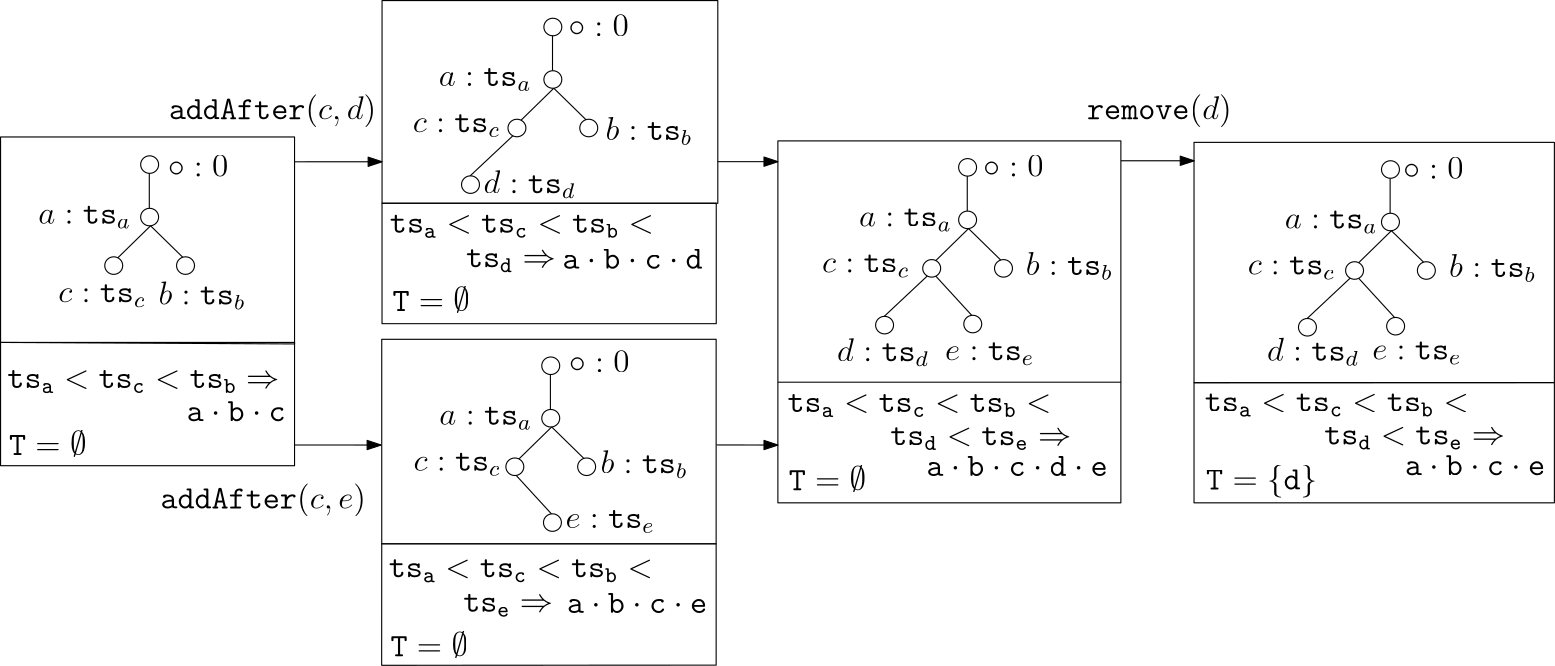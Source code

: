 <?xml version="1.0"?>
<!DOCTYPE ipe SYSTEM "ipe.dtd">
<ipe version="70206" creator="Ipe 7.2.7">
<info created="D:20180702124632" modified="D:20180711161018" pagemode="fullscreen"/>
<ipestyle name="basic">
<symbol name="arrow/arc(spx)">
<path stroke="sym-stroke" fill="sym-stroke" pen="sym-pen">
0 0 m
-1 0.333 l
-1 -0.333 l
h
</path>
</symbol>
<symbol name="arrow/farc(spx)">
<path stroke="sym-stroke" fill="white" pen="sym-pen">
0 0 m
-1 0.333 l
-1 -0.333 l
h
</path>
</symbol>
<symbol name="arrow/ptarc(spx)">
<path stroke="sym-stroke" fill="sym-stroke" pen="sym-pen">
0 0 m
-1 0.333 l
-0.8 0 l
-1 -0.333 l
h
</path>
</symbol>
<symbol name="arrow/fptarc(spx)">
<path stroke="sym-stroke" fill="white" pen="sym-pen">
0 0 m
-1 0.333 l
-0.8 0 l
-1 -0.333 l
h
</path>
</symbol>
<symbol name="mark/circle(sx)" transformations="translations">
<path fill="sym-stroke">
0.6 0 0 0.6 0 0 e
0.4 0 0 0.4 0 0 e
</path>
</symbol>
<symbol name="mark/disk(sx)" transformations="translations">
<path fill="sym-stroke">
0.6 0 0 0.6 0 0 e
</path>
</symbol>
<symbol name="mark/fdisk(sfx)" transformations="translations">
<group>
<path fill="sym-fill">
0.5 0 0 0.5 0 0 e
</path>
<path fill="sym-stroke" fillrule="eofill">
0.6 0 0 0.6 0 0 e
0.4 0 0 0.4 0 0 e
</path>
</group>
</symbol>
<symbol name="mark/box(sx)" transformations="translations">
<path fill="sym-stroke" fillrule="eofill">
-0.6 -0.6 m
0.6 -0.6 l
0.6 0.6 l
-0.6 0.6 l
h
-0.4 -0.4 m
0.4 -0.4 l
0.4 0.4 l
-0.4 0.4 l
h
</path>
</symbol>
<symbol name="mark/square(sx)" transformations="translations">
<path fill="sym-stroke">
-0.6 -0.6 m
0.6 -0.6 l
0.6 0.6 l
-0.6 0.6 l
h
</path>
</symbol>
<symbol name="mark/fsquare(sfx)" transformations="translations">
<group>
<path fill="sym-fill">
-0.5 -0.5 m
0.5 -0.5 l
0.5 0.5 l
-0.5 0.5 l
h
</path>
<path fill="sym-stroke" fillrule="eofill">
-0.6 -0.6 m
0.6 -0.6 l
0.6 0.6 l
-0.6 0.6 l
h
-0.4 -0.4 m
0.4 -0.4 l
0.4 0.4 l
-0.4 0.4 l
h
</path>
</group>
</symbol>
<symbol name="mark/cross(sx)" transformations="translations">
<group>
<path fill="sym-stroke">
-0.43 -0.57 m
0.57 0.43 l
0.43 0.57 l
-0.57 -0.43 l
h
</path>
<path fill="sym-stroke">
-0.43 0.57 m
0.57 -0.43 l
0.43 -0.57 l
-0.57 0.43 l
h
</path>
</group>
</symbol>
<symbol name="arrow/fnormal(spx)">
<path stroke="sym-stroke" fill="white" pen="sym-pen">
0 0 m
-1 0.333 l
-1 -0.333 l
h
</path>
</symbol>
<symbol name="arrow/pointed(spx)">
<path stroke="sym-stroke" fill="sym-stroke" pen="sym-pen">
0 0 m
-1 0.333 l
-0.8 0 l
-1 -0.333 l
h
</path>
</symbol>
<symbol name="arrow/fpointed(spx)">
<path stroke="sym-stroke" fill="white" pen="sym-pen">
0 0 m
-1 0.333 l
-0.8 0 l
-1 -0.333 l
h
</path>
</symbol>
<symbol name="arrow/linear(spx)">
<path stroke="sym-stroke" pen="sym-pen">
-1 0.333 m
0 0 l
-1 -0.333 l
</path>
</symbol>
<symbol name="arrow/fdouble(spx)">
<path stroke="sym-stroke" fill="white" pen="sym-pen">
0 0 m
-1 0.333 l
-1 -0.333 l
h
-1 0 m
-2 0.333 l
-2 -0.333 l
h
</path>
</symbol>
<symbol name="arrow/double(spx)">
<path stroke="sym-stroke" fill="sym-stroke" pen="sym-pen">
0 0 m
-1 0.333 l
-1 -0.333 l
h
-1 0 m
-2 0.333 l
-2 -0.333 l
h
</path>
</symbol>
<pen name="heavier" value="0.8"/>
<pen name="fat" value="1.2"/>
<pen name="ultrafat" value="2"/>
<symbolsize name="large" value="5"/>
<symbolsize name="small" value="2"/>
<symbolsize name="tiny" value="1.1"/>
<arrowsize name="large" value="10"/>
<arrowsize name="small" value="5"/>
<arrowsize name="tiny" value="3"/>
<color name="red" value="1 0 0"/>
<color name="green" value="0 1 0"/>
<color name="blue" value="0 0 1"/>
<color name="yellow" value="1 1 0"/>
<color name="orange" value="1 0.647 0"/>
<color name="gold" value="1 0.843 0"/>
<color name="purple" value="0.627 0.125 0.941"/>
<color name="gray" value="0.745"/>
<color name="brown" value="0.647 0.165 0.165"/>
<color name="navy" value="0 0 0.502"/>
<color name="pink" value="1 0.753 0.796"/>
<color name="seagreen" value="0.18 0.545 0.341"/>
<color name="turquoise" value="0.251 0.878 0.816"/>
<color name="violet" value="0.933 0.51 0.933"/>
<color name="darkblue" value="0 0 0.545"/>
<color name="darkcyan" value="0 0.545 0.545"/>
<color name="darkgray" value="0.663"/>
<color name="darkgreen" value="0 0.392 0"/>
<color name="darkmagenta" value="0.545 0 0.545"/>
<color name="darkorange" value="1 0.549 0"/>
<color name="darkred" value="0.545 0 0"/>
<color name="lightblue" value="0.678 0.847 0.902"/>
<color name="lightcyan" value="0.878 1 1"/>
<color name="lightgray" value="0.827"/>
<color name="lightgreen" value="0.565 0.933 0.565"/>
<color name="lightyellow" value="1 1 0.878"/>
<dashstyle name="dashed" value="[4] 0"/>
<dashstyle name="dotted" value="[1 3] 0"/>
<dashstyle name="dash dotted" value="[4 2 1 2] 0"/>
<dashstyle name="dash dot dotted" value="[4 2 1 2 1 2] 0"/>
<textsize name="large" value="\large"/>
<textsize name="Large" value="\Large"/>
<textsize name="LARGE" value="\LARGE"/>
<textsize name="huge" value="\huge"/>
<textsize name="Huge" value="\Huge"/>
<textsize name="small" value="\small"/>
<textsize name="footnote" value="\footnotesize"/>
<textsize name="tiny" value="\tiny"/>
<textstyle name="center" begin="\begin{center}" end="\end{center}"/>
<textstyle name="itemize" begin="\begin{itemize}" end="\end{itemize}"/>
<textstyle name="item" begin="\begin{itemize}\item{}" end="\end{itemize}"/>
<gridsize name="4 pts" value="4"/>
<gridsize name="8 pts (~3 mm)" value="8"/>
<gridsize name="16 pts (~6 mm)" value="16"/>
<gridsize name="32 pts (~12 mm)" value="32"/>
<gridsize name="10 pts (~3.5 mm)" value="10"/>
<gridsize name="20 pts (~7 mm)" value="20"/>
<gridsize name="14 pts (~5 mm)" value="14"/>
<gridsize name="28 pts (~10 mm)" value="28"/>
<gridsize name="56 pts (~20 mm)" value="56"/>
<anglesize name="90 deg" value="90"/>
<anglesize name="60 deg" value="60"/>
<anglesize name="45 deg" value="45"/>
<anglesize name="30 deg" value="30"/>
<anglesize name="22.5 deg" value="22.5"/>
<opacity name="10%" value="0.1"/>
<opacity name="30%" value="0.3"/>
<opacity name="50%" value="0.5"/>
<opacity name="75%" value="0.75"/>
<tiling name="falling" angle="-60" step="4" width="1"/>
<tiling name="rising" angle="30" step="4" width="1"/>
</ipestyle>
<page>
<layer name="alpha"/>
<view layers="alpha" active="alpha"/>
<path layer="alpha" matrix="0.80771 0 0 0.789474 11.8299 551.476" stroke="black">
4 0 0 4 92 240 e
</path>
<path matrix="0.80771 0 0 0.789474 11.8299 532.579" stroke="black">
4 0 0 4 92 240 e
</path>
<group matrix="0.80771 0 0 0.789474 21.8948 374.589">
<path matrix="1 0 0 1 -28.4614 178" stroke="black">
4 0 0 4 92 240 e
</path>
<path matrix="1 0 0 1 3.5386 178" stroke="black">
4 0 0 4 92 240 e
</path>
</group>
<path matrix="0.80771 0 0 0.789474 5.91912 374.684" stroke="black">
99.1678 459.939 m
99.1678 443.997 l
99.1678 443.997 l
</path>
<path matrix="0.80771 0 0 0.789474 5.91912 374.684" stroke="black">
99.7334 436.022 m
114.073 421.682 l
114.073 421.682 l
</path>
<text matrix="0.80771 0 0 0.789474 1.58349 362.133" transformations="translations" pos="128 416" stroke="black" type="label" width="31.295" height="8.305" depth="1.79" halign="center" valign="baseline" size="large" style="math">b : \mathtt{ts}_{b}</text>
<text matrix="0.80771 0 0 0.789474 -40.674 391.269" transformations="translations" pos="128 416" stroke="black" type="label" width="33.338" height="6.621" depth="1.79" halign="center" valign="baseline" size="large" style="math">a : \mathtt{ts}_{a}</text>
<path matrix="0.80771 0 0 0.789474 5.91912 374.684" stroke="black">
99.7334 436.022 m
85.1484 421.437 l
85.1484 421.437 l
</path>
<text matrix="0.80771 0 0 0.789474 13.15 370.316" transformations="translations" pos="112 464" stroke="black" type="label" width="21.724" height="7.704" depth="0" halign="center" valign="baseline" size="large" style="math">\circ: 0</text>
<text matrix="0.80771 0 0 0.789474 17.2656 375.632" transformations="translations" pos="64 400" stroke="black" type="label" width="31.401" height="6.621" depth="1.79" halign="center" valign="baseline" size="large" style="math">c: \mathtt{ts}_{c}</text>
<text matrix="0.80771 0 0 0.789474 -184.777 140.789" transformations="translations" pos="272 656" stroke="black" type="label" width="97.877" height="6.621" depth="1.79" valign="bottom" size="large" style="math">\mathtt{ts_a &lt; ts_c &lt; ts_b \Rightarrow}</text>
<text matrix="0.80771 0 0 0.789474 -146.161 143.316" transformations="translations" pos="304 640" stroke="black" type="label" width="35.724" height="7.306" depth="0" valign="bottom" size="large" style="math">\mathtt{a \cdot b \cdot c}</text>
<path matrix="0.80771 0 0 0.789474 156.228 479.056" stroke="black">
4 0 0 4 92 240 e
</path>
<path matrix="0.80771 0 0 0.789474 156.228 460.159" stroke="black">
4 0 0 4 92 240 e
</path>
<group matrix="0.80771 0 0 0.789474 166.293 302.169">
<path matrix="1 0 0 1 -28.4614 178" stroke="black">
4 0 0 4 92 240 e
</path>
<path matrix="1 0 0 1 3.5386 178" stroke="black">
4 0 0 4 92 240 e
</path>
</group>
<path matrix="0.80771 0 0 0.789474 150.317 302.264" stroke="black">
99.1678 459.939 m
99.1678 443.997 l
99.1678 443.997 l
</path>
<path matrix="0.80771 0 0 0.789474 150.317 302.264" stroke="black">
99.7334 436.022 m
114.073 421.682 l
114.073 421.682 l
</path>
<text matrix="0.80771 0 0 0.789474 160.712 301.397" transformations="translations" pos="128 416" stroke="black" type="label" width="31.295" height="8.305" depth="1.79" halign="center" valign="baseline" size="large" style="math">b : \mathtt{ts}_{b}</text>
<text matrix="0.80771 0 0 0.789474 103.724 318.849" transformations="translations" pos="128 416" stroke="black" type="label" width="33.338" height="6.621" depth="1.79" halign="center" valign="baseline" size="large" style="math">a : \mathtt{ts}_{a}</text>
<path matrix="0.80771 0 0 0.789474 150.317 302.264" stroke="black">
99.7334 436.022 m
85.1484 421.437 l
85.1484 421.437 l
</path>
<text matrix="0.80771 0 0 0.789474 157.548 299.896" transformations="translations" pos="112 464" stroke="black" type="label" width="21.724" height="7.704" depth="0" halign="center" valign="baseline" size="large" style="math">\circ: 0</text>
<text matrix="0.80771 0 0 0.789474 145.125 314.896" transformations="translations" pos="64 400" stroke="black" type="label" width="31.401" height="6.621" depth="1.79" halign="center" valign="baseline" size="large" style="math">c: \mathtt{ts}_{c}</text>
<text matrix="0.80771 0 0 0.789474 -47.4564 72.7379" transformations="translations" pos="272 656" stroke="black" type="label" width="95.027" height="6.621" depth="1.79" valign="bottom" size="large" style="math">\mathtt{ts_a &lt; ts_c &lt; ts_b &lt;}</text>
<text matrix="0.80771 0 0 0.789474 -9.22505 74.2642" transformations="translations" pos="304 640" stroke="black" type="label" width="50.51" height="7.306" depth="0" valign="bottom" size="large" style="math">\mathtt{a \cdot b \cdot c \cdot e}</text>
<text matrix="0.80771 0 0 0.789474 200.191 294.317" transformations="translations" pos="64 400" stroke="black" type="label" width="32.049" height="6.621" depth="1.79" halign="center" valign="baseline" size="large" style="math">e: \mathtt{ts}_{e}</text>
<text matrix="0.80771 0 0 0.789474 -42.0105 143.737" transformations="translations" pos="96 624" stroke="black" type="label" width="27.876" height="8.971" depth="0.66" valign="baseline" size="large" style="math">\mathtt{T = \emptyset}</text>
<text matrix="0.80771 0 0 0.789474 95.3308 71.3158" transformations="translations" pos="96 624" stroke="black" type="label" width="27.876" height="8.971" depth="0.66" valign="baseline" size="large" style="math">\mathtt{T = \emptyset}</text>
<path matrix="1 0 0 1 0 6" stroke="black" arrow="normal/small">
138.308 735.955 m
169.808 735.968 l
</path>
<path stroke="black" arrow="normal/small">
138.308 639.998 m
169.44 639.994 l
</path>
<text matrix="0.644326 0.476076 -0.487073 0.629778 151.8 262.344" transformations="translations" pos="320 544" stroke="black" type="label" width="74.685" height="8.965" depth="2.99" valign="baseline" size="large" style="math">\mathtt{addAfter}(c, d)</text>
<path matrix="0.80771 0 0 0.789474 458.531 549.703" stroke="black">
4 0 0 4 92 240 e
</path>
<path matrix="0.80771 0 0 0.789474 458.531 530.806" stroke="black">
4 0 0 4 92 240 e
</path>
<group matrix="0.80771 0 0 0.789474 468.596 372.817">
<path matrix="1 0 0 1 -28.4614 178" stroke="black">
4 0 0 4 92 240 e
</path>
<path matrix="1 0 0 1 3.5386 178" stroke="black">
4 0 0 4 92 240 e
</path>
</group>
<path matrix="0.80771 0 0 0.789474 452.62 372.911" stroke="black">
99.1678 459.939 m
99.1678 443.997 l
99.1678 443.997 l
</path>
<path matrix="0.80771 0 0 0.789474 452.62 372.911" stroke="black">
99.7334 436.022 m
114.073 421.682 l
114.073 421.682 l
</path>
<text matrix="0.80771 0 0 0.789474 466.208 372.044" transformations="translations" pos="128 416" stroke="black" type="label" width="31.295" height="8.305" depth="1.79" halign="center" valign="baseline" size="large" style="math">b : \mathtt{ts}_{b}</text>
<text matrix="0.80771 0 0 0.789474 408.027 389.496" transformations="translations" pos="128 416" stroke="black" type="label" width="33.338" height="6.621" depth="1.79" halign="center" valign="baseline" size="large" style="math">a : \mathtt{ts}_{a}</text>
<path matrix="0.80771 0 0 0.789474 452.62 372.911" stroke="black">
99.7334 436.022 m
85.1484 421.437 l
85.1484 421.437 l
</path>
<text matrix="0.80771 0 0 0.789474 457.851 369.543" transformations="translations" pos="112 464" stroke="black" type="label" width="21.724" height="7.704" depth="0" halign="center" valign="baseline" size="large" style="math">\circ: 0</text>
<text matrix="0.80771 0 0 0.789474 246.27 132.385" transformations="translations" pos="272 656" stroke="black" type="label" width="95.027" height="6.621" depth="1.79" valign="bottom" size="large" style="math">\mathtt{ts_a &lt; ts_c &lt; ts_b &lt;}</text>
<text matrix="0.80771 0 0 0.789474 292.424 123.806" transformations="translations" pos="304 640" stroke="black" type="label" width="50.51" height="7.306" depth="0" valign="bottom" size="large" style="math">\mathtt{a \cdot b \cdot c \cdot e}</text>
<path matrix="0.80771 0 0 0.789474 428.646 492.911" stroke="black">
4 0 0 4 92 240 e
</path>
<path matrix="0.80771 0 0 0.789474 234.538 167.648" stroke="black">
351.34 674.403 m
332.161 655.997 l
</path>
<path matrix="0.80771 0 0 0.789474 460.386 493.298" stroke="black">
4 0 0 4 92 240 e
</path>
<path matrix="0.80771 0 0 0.789474 234.538 167.648" stroke="black">
355.153 674.326 m
371.155 656.464 l
</path>
<text matrix="0.80771 0 0 0.789474 289.309 120.49" transformations="translations" pos="272 656" stroke="black" type="label" width="65.095" height="6.621" depth="1.79" valign="bottom" size="large" style="math">\mathtt{ts_d &lt; ts_e \Rightarrow}</text>
<text matrix="0.80771 0 0 0.789474 388.914 131.332" transformations="translations" pos="96 624" stroke="black" type="label" width="40.005" height="8.965" depth="2.99" valign="baseline" size="large" style="math">\mathtt{T = \{d\}}</text>
<text matrix="0.644326 0.476076 -0.487073 0.629778 148.778 122.218" transformations="translations" pos="320 544" stroke="black" type="label" width="74.028" height="8.965" depth="2.99" valign="baseline" size="large" style="math">\mathtt{addAfter}(c, e)</text>
<path matrix="0.80771 0 0 0.789474 26.843 172.421" stroke="black">
176 544 m
176 544 l
176 544 l
176 544 l
h
</path>
<text matrix="0.80771 0 0 0.789474 445.428 385.543" transformations="translations" pos="64 400" stroke="black" type="label" width="31.401" height="6.621" depth="1.79" halign="center" valign="baseline" size="large" style="math">c: \mathtt{ts}_{c}</text>
<path matrix="0.80771 0 0 0.789474 306.297 550.476" stroke="black">
4 0 0 4 92 240 e
</path>
<path matrix="0.80771 0 0 0.789474 306.297 531.579" stroke="black">
4 0 0 4 92 240 e
</path>
<group matrix="0.80771 0 0 0.789474 316.362 373.589">
<path matrix="1 0 0 1 -28.4614 178" stroke="black">
4 0 0 4 92 240 e
</path>
<path matrix="1 0 0 1 3.5386 178" stroke="black">
4 0 0 4 92 240 e
</path>
</group>
<path matrix="0.80771 0 0 0.789474 300.386 373.684" stroke="black">
99.1678 459.939 m
99.1678 443.997 l
99.1678 443.997 l
</path>
<path matrix="0.80771 0 0 0.789474 300.386 373.684" stroke="black">
99.7334 436.022 m
114.073 421.682 l
114.073 421.682 l
</path>
<text matrix="0.80771 0 0 0.789474 313.782 372.817" transformations="translations" pos="128 416" stroke="black" type="label" width="31.295" height="8.305" depth="1.79" halign="center" valign="baseline" size="large" style="math">b : \mathtt{ts}_{b}</text>
<text matrix="0.80771 0 0 0.789474 254.793 390.269" transformations="translations" pos="128 416" stroke="black" type="label" width="33.338" height="6.621" depth="1.79" halign="center" valign="baseline" size="large" style="math">a : \mathtt{ts}_{a}</text>
<path matrix="0.80771 0 0 0.789474 300.386 373.684" stroke="black">
99.7334 436.022 m
85.1484 421.437 l
85.1484 421.437 l
</path>
<text matrix="0.80771 0 0 0.789474 306.617 370.316" transformations="translations" pos="112 464" stroke="black" type="label" width="21.724" height="7.704" depth="0" halign="center" valign="baseline" size="large" style="math">\circ: 0</text>
<text matrix="0.80771 0 0 0.789474 292.194 386.316" transformations="translations" pos="64 400" stroke="black" type="label" width="31.401" height="6.621" depth="1.79" halign="center" valign="baseline" size="large" style="math">c: \mathtt{ts}_{c}</text>
<text matrix="0.80771 0 0 0.789474 96.0362 132.158" transformations="translations" pos="272 656" stroke="black" type="label" width="95.027" height="6.621" depth="1.79" valign="bottom" size="large" style="math">\mathtt{ts_a &lt; ts_c &lt; ts_b &lt;}</text>
<text matrix="0.80771 0 0 0.789474 120.19 123.579" transformations="translations" pos="304 640" stroke="black" type="label" width="65.297" height="7.306" depth="0" valign="bottom" size="large" style="math">\mathtt{a \cdot b \cdot c \cdot d \cdot e}</text>
<path matrix="0.80771 0 0 0.789474 276.412 493.684" stroke="black">
4 0 0 4 92 240 e
</path>
<path matrix="0.80771 0 0 0.789474 82.3046 168.421" stroke="black">
351.34 674.403 m
332.161 655.997 l
</path>
<text matrix="0.80771 0 0 0.789474 336.837 354.737" transformations="translations" pos="64 400" stroke="black" type="label" width="32.049" height="6.621" depth="1.79" halign="center" valign="baseline" size="large" style="math">e: \mathtt{ts}_{e}</text>
<path matrix="0.80771 0 0 0.789474 308.153 494.071" stroke="black">
4 0 0 4 92 240 e
</path>
<path matrix="0.80771 0 0 0.789474 82.3046 168.421" stroke="black">
355.153 674.326 m
371.155 656.464 l
</path>
<text matrix="0.80771 0 0 0.789474 298.474 354.334" transformations="translations" pos="64 400" stroke="black" type="label" width="33.135" height="8.305" depth="1.79" halign="center" valign="baseline" size="large" style="math">d: \mathtt{ts}_{d}</text>
<text matrix="0.80771 0 0 0.789474 133.075 120.263" transformations="translations" pos="272 656" stroke="black" type="label" width="65.095" height="6.621" depth="1.79" valign="bottom" size="large" style="math">\mathtt{ts_d &lt; ts_e \Rightarrow}</text>
<text matrix="0.80771 0 0 0.789474 238.68 131.105" transformations="translations" pos="96 624" stroke="black" type="label" width="27.876" height="8.971" depth="0.66" valign="baseline" size="large" style="math">\mathtt{T = \emptyset}</text>
<path matrix="0.80771 0 0 0.789474 156.987 601.002" stroke="black">
4 0 0 4 92 240 e
</path>
<path matrix="0.80771 0 0 0.789474 156.987 582.105" stroke="black">
4 0 0 4 92 240 e
</path>
<group matrix="0.80771 0 0 0.789474 167.052 424.116">
<path matrix="1 0 0 1 -28.4614 178" stroke="black">
4 0 0 4 92 240 e
</path>
<path matrix="1 0 0 1 3.5386 178" stroke="black">
4 0 0 4 92 240 e
</path>
</group>
<path matrix="0.80771 0 0 0.789474 151.076 424.211" stroke="black">
99.1678 459.939 m
99.1678 443.997 l
99.1678 443.997 l
</path>
<path matrix="0.80771 0 0 0.789474 151.076 424.211" stroke="black">
99.7334 436.022 m
114.073 421.682 l
114.073 421.682 l
</path>
<text matrix="0.80771 0 0 0.789474 162.472 421.344" transformations="translations" pos="128 416" stroke="black" type="label" width="31.295" height="8.305" depth="1.79" halign="center" valign="baseline" size="large" style="math">b : \mathtt{ts}_{b}</text>
<text matrix="0.80771 0 0 0.789474 103.483 440.795" transformations="translations" pos="128 416" stroke="black" type="label" width="33.338" height="6.621" depth="1.79" halign="center" valign="baseline" size="large" style="math">a : \mathtt{ts}_{a}</text>
<path matrix="0.80771 0 0 0.789474 151.076 424.211" stroke="black">
99.7334 436.022 m
85.1484 421.437 l
85.1484 421.437 l
</path>
<text matrix="0.80771 0 0 0.789474 157.307 420.842" transformations="translations" pos="112 464" stroke="black" type="label" width="21.724" height="7.704" depth="0" halign="center" valign="baseline" size="large" style="math">\circ: 0</text>
<text matrix="0.80771 0 0 0.789474 144.884 436.842" transformations="translations" pos="64 400" stroke="black" type="label" width="31.401" height="6.621" depth="1.79" halign="center" valign="baseline" size="large" style="math">c: \mathtt{ts}_{c}</text>
<text matrix="0.80771 0 0 0.789474 -47.0818 196.684" transformations="translations" pos="272 656" stroke="black" type="label" width="95.027" height="6.621" depth="1.79" valign="bottom" size="large" style="math">\mathtt{ts_a &lt; ts_c &lt; ts_b &lt;}</text>
<text matrix="0.80771 0 0 0.789474 171.163 414.861" transformations="translations" pos="64 400" stroke="black" type="label" width="33.135" height="8.305" depth="1.79" halign="center" valign="baseline" size="large" style="math">d: \mathtt{ts}_{d}</text>
<text matrix="0.80771 0 0 0.789474 96.0289 195.632" transformations="translations" pos="96 624" stroke="black" type="label" width="27.876" height="8.971" depth="0.66" valign="baseline" size="large" style="math">\mathtt{T = \emptyset}</text>
<group matrix="1.16993 0 0 1.17117 11.5966 -126.868">
<path matrix="0.80771 0 0 0.789474 17.843 168.421" stroke="black">
0 736 m
0 656 l
112 655.414 l
112 736 l
h
</path>
<path matrix="0.80771 0 0 0.789474 17.843 168.421" stroke="black">
0 656 m
0 608 l
112 608 l
112 656 l
h
</path>
</group>
<group matrix="1.43404 0 0 1.14147 -211.226 -105.678">
<path matrix="0.80771 0 0 0.789474 211.077 167.648" stroke="black">
320 736 m
320 640 l
432 640 l
432 736 l
h
</path>
<path matrix="0.80771 0 0 0.789474 211.077 167.648" stroke="black">
320 640 m
320 592 l
432 592 l
432 640.066 l
h
</path>
</group>
<path matrix="1.10246 0 0 0.904859 -40.4776 83.4979" stroke="black">
320 736 m
320 640 l
432 640 l
432 736 l
h
320 640 m
320 592 l
432 592 l
432 640 l
h
</path>
<text matrix="1 0 0 1 -121 20" transformations="translations" pos="320 560" stroke="black" type="label" width="32.312" height="6.621" depth="1.79" valign="baseline" size="large" style="math">\mathtt{ts_e} \Rightarrow</text>
<text matrix="0.80771 0 0 0.789474 -10.8505 198.211" transformations="translations" pos="304 640" stroke="black" type="label" width="50.51" height="7.306" depth="0" valign="bottom" size="large" style="math">\mathtt{a \cdot b \cdot c \cdot d}</text>
<text matrix="1 0 0 1 8 0" transformations="translations" pos="192 704" stroke="black" type="label" width="32.312" height="6.621" depth="1.79" valign="baseline" size="large" style="math">\mathtt{ts_d}\Rightarrow</text>
<path matrix="1 0 0 1 0 -2" stroke="black" arrow="normal/small">
290.682 744 m
312.31 744 l
</path>
<path stroke="black" arrow="normal/small">
290.188 640.021 m
312.31 639.985 l
</path>
<path matrix="1 0 0 1 0.0413635 118.319" stroke="black" arrow="normal/small">
435.786 624 m
462.121 624 l
</path>
<text matrix="0.644326 0.476076 -0.487073 0.629778 482.383 262.338" transformations="translations" pos="320 544" stroke="black" type="label" width="52.099" height="8.965" depth="2.99" valign="baseline" size="large" style="math">\mathtt{remove}(d)</text>
<path stroke="black">
169.808 800 m
169.808 727 l
290.682 727 l
290.682 800 l
h
</path>
<path matrix="1.07432 0 0 0.903675 -2.09376 90.8704" stroke="black">
160 704 m
160 656 l
272 656 l
272 704 l
h
</path>
<path matrix="1.07486 0 0 0.766884 -2.27975 174.977" stroke="black">
160 656 m
160 560 l
272 560 l
272 656 l
h
</path>
<path matrix="1.07487 0 0 0.900228 -20.0556 114.288" stroke="black">
176.536 544.468 m
176.51 495.88 l
288.54 495.95 l
288.536 544.468 l
h
</path>
<path matrix="0.80771 0 0 0.789474 127.342 544.264" stroke="black">
4 0 0 4 92 240 e
</path>
<path stroke="black">
216.893 751.309 m
201.525 736.893 l
</path>
<path matrix="0.80771 0 0 0.789474 156.842 422.597" stroke="black">
4 0 0 4 92 240 e
</path>
<path stroke="black">
218.096 629.047 m
230.78 615.208 l
</path>
<text matrix="0.80771 0 0 0.789474 490.626 354.943" transformations="translations" pos="64 400" stroke="black" type="label" width="32.049" height="6.621" depth="1.79" halign="center" valign="baseline" size="large" style="math">e: \mathtt{ts}_{e}</text>
<text matrix="0.80771 0 0 0.789474 453.263 354.54" transformations="translations" pos="64 400" stroke="black" type="label" width="33.135" height="8.305" depth="1.79" halign="center" valign="baseline" size="large" style="math">d: \mathtt{ts}_{d}</text>
</page>
</ipe>
